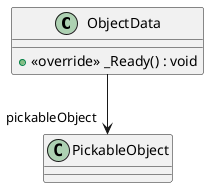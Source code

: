 @startuml
class ObjectData {
    + <<override>> _Ready() : void
}
ObjectData --> "pickableObject" PickableObject
@enduml
